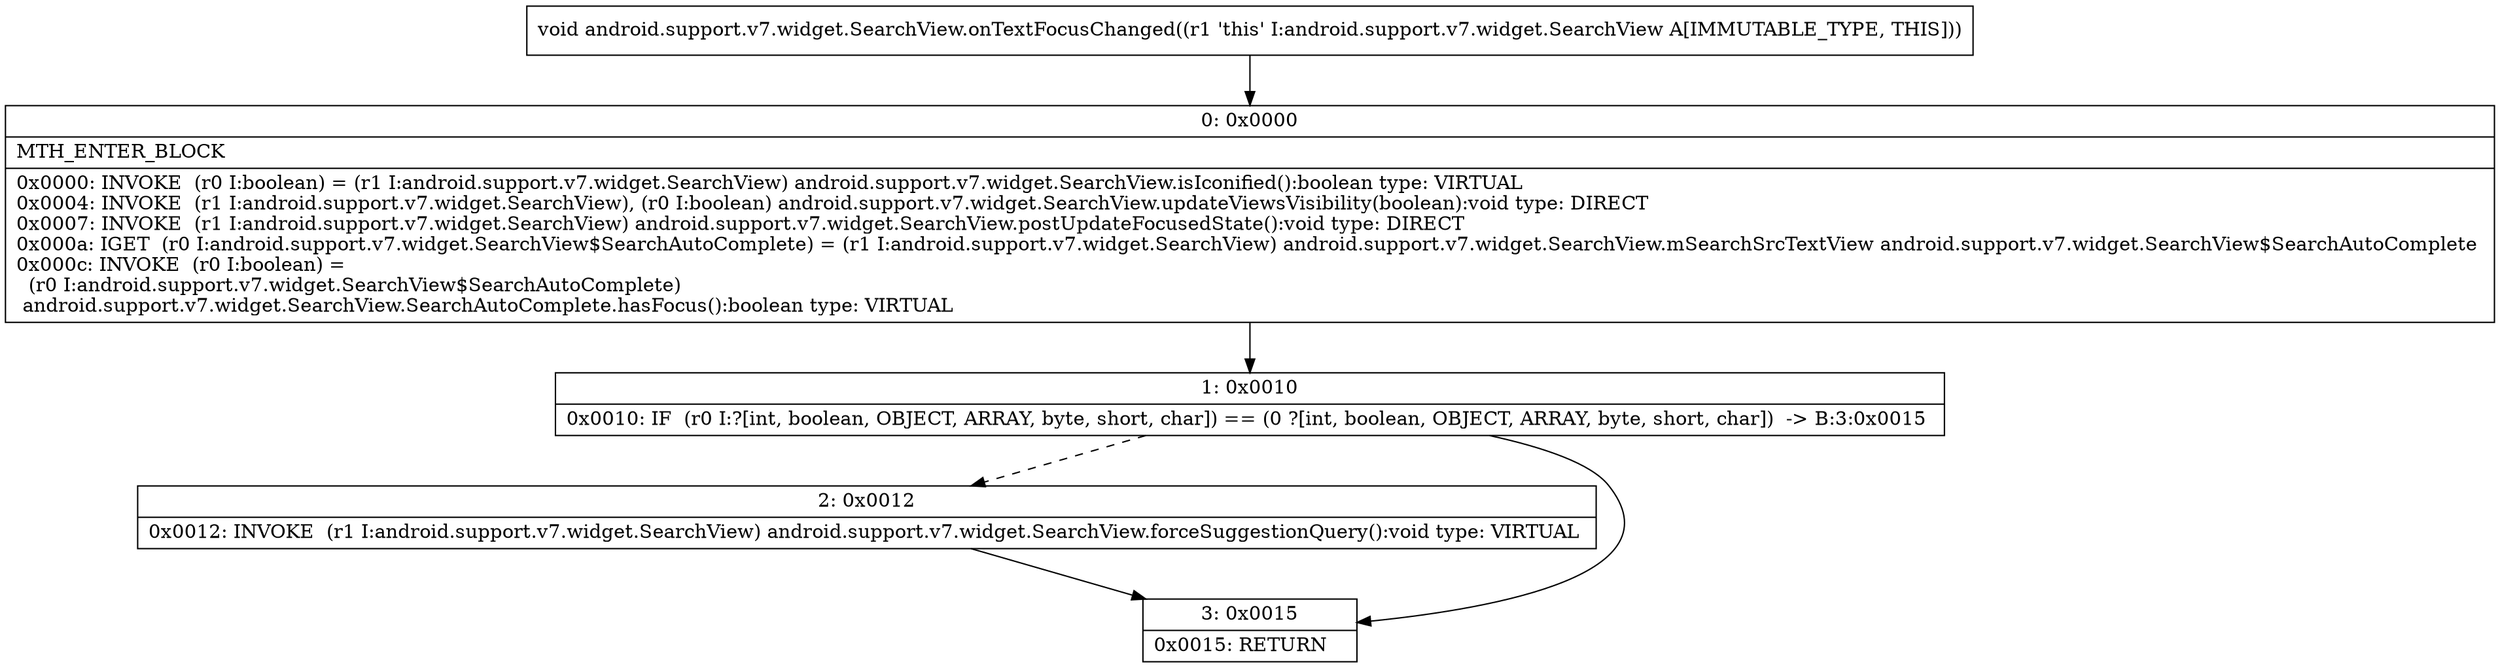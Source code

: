 digraph "CFG forandroid.support.v7.widget.SearchView.onTextFocusChanged()V" {
Node_0 [shape=record,label="{0\:\ 0x0000|MTH_ENTER_BLOCK\l|0x0000: INVOKE  (r0 I:boolean) = (r1 I:android.support.v7.widget.SearchView) android.support.v7.widget.SearchView.isIconified():boolean type: VIRTUAL \l0x0004: INVOKE  (r1 I:android.support.v7.widget.SearchView), (r0 I:boolean) android.support.v7.widget.SearchView.updateViewsVisibility(boolean):void type: DIRECT \l0x0007: INVOKE  (r1 I:android.support.v7.widget.SearchView) android.support.v7.widget.SearchView.postUpdateFocusedState():void type: DIRECT \l0x000a: IGET  (r0 I:android.support.v7.widget.SearchView$SearchAutoComplete) = (r1 I:android.support.v7.widget.SearchView) android.support.v7.widget.SearchView.mSearchSrcTextView android.support.v7.widget.SearchView$SearchAutoComplete \l0x000c: INVOKE  (r0 I:boolean) = \l  (r0 I:android.support.v7.widget.SearchView$SearchAutoComplete)\l android.support.v7.widget.SearchView.SearchAutoComplete.hasFocus():boolean type: VIRTUAL \l}"];
Node_1 [shape=record,label="{1\:\ 0x0010|0x0010: IF  (r0 I:?[int, boolean, OBJECT, ARRAY, byte, short, char]) == (0 ?[int, boolean, OBJECT, ARRAY, byte, short, char])  \-\> B:3:0x0015 \l}"];
Node_2 [shape=record,label="{2\:\ 0x0012|0x0012: INVOKE  (r1 I:android.support.v7.widget.SearchView) android.support.v7.widget.SearchView.forceSuggestionQuery():void type: VIRTUAL \l}"];
Node_3 [shape=record,label="{3\:\ 0x0015|0x0015: RETURN   \l}"];
MethodNode[shape=record,label="{void android.support.v7.widget.SearchView.onTextFocusChanged((r1 'this' I:android.support.v7.widget.SearchView A[IMMUTABLE_TYPE, THIS])) }"];
MethodNode -> Node_0;
Node_0 -> Node_1;
Node_1 -> Node_2[style=dashed];
Node_1 -> Node_3;
Node_2 -> Node_3;
}

